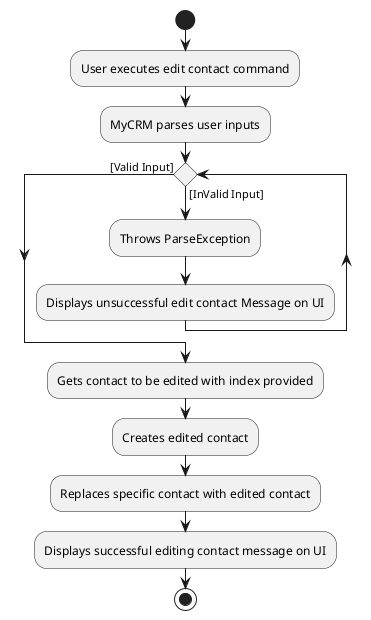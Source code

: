 @startuml
start
:User executes edit contact command;
:MyCRM parses user inputs;
while () is ([InValid Input])
    :Throws ParseException;
    :Displays unsuccessful edit contact Message on UI;
endwhile ([Valid Input])
:Gets contact to be edited with index provided;
:Creates edited contact;
:Replaces specific contact with edited contact;
:Displays successful editing contact message on UI;
stop
@enduml
